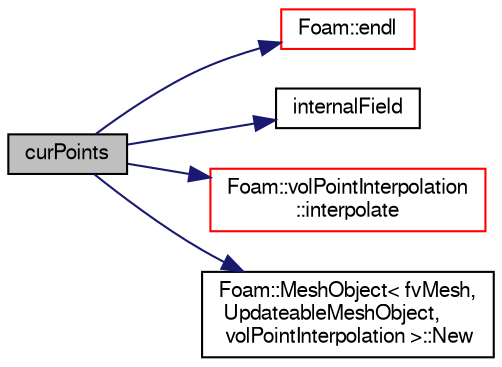 digraph "curPoints"
{
  bgcolor="transparent";
  edge [fontname="FreeSans",fontsize="10",labelfontname="FreeSans",labelfontsize="10"];
  node [fontname="FreeSans",fontsize="10",shape=record];
  rankdir="LR";
  Node145 [label="curPoints",height=0.2,width=0.4,color="black", fillcolor="grey75", style="filled", fontcolor="black"];
  Node145 -> Node146 [color="midnightblue",fontsize="10",style="solid",fontname="FreeSans"];
  Node146 [label="Foam::endl",height=0.2,width=0.4,color="red",URL="$a21124.html#a2db8fe02a0d3909e9351bb4275b23ce4",tooltip="Add newline and flush stream. "];
  Node145 -> Node148 [color="midnightblue",fontsize="10",style="solid",fontname="FreeSans"];
  Node148 [label="internalField",height=0.2,width=0.4,color="black",URL="$a01253.html#a8ebe4b4fc9818c2626b9c98a7ef1a16a"];
  Node145 -> Node149 [color="midnightblue",fontsize="10",style="solid",fontname="FreeSans"];
  Node149 [label="Foam::volPointInterpolation\l::interpolate",height=0.2,width=0.4,color="red",URL="$a23286.html#a15e44cda11303b76bb45401dd668850e",tooltip="Interpolate volField using inverse distance weighting. "];
  Node145 -> Node151 [color="midnightblue",fontsize="10",style="solid",fontname="FreeSans"];
  Node151 [label="Foam::MeshObject\< fvMesh,\l UpdateableMeshObject,\l volPointInterpolation \>::New",height=0.2,width=0.4,color="black",URL="$a27138.html#ab61cc2091ec1fd7e08e8948e84235a05"];
}
